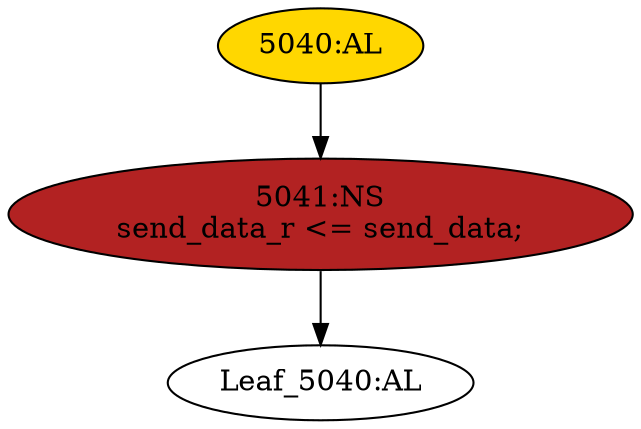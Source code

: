 strict digraph "" {
	node [label="\N"];
	"Leaf_5040:AL"	 [def_var="['send_data_r']",
		label="Leaf_5040:AL"];
	"5041:NS"	 [ast="<pyverilog.vparser.ast.NonblockingSubstitution object at 0x7f13b557d190>",
		fillcolor=firebrick,
		label="5041:NS
send_data_r <= send_data;",
		statements="[<pyverilog.vparser.ast.NonblockingSubstitution object at 0x7f13b557d190>]",
		style=filled,
		typ=NonblockingSubstitution];
	"5041:NS" -> "Leaf_5040:AL"	 [cond="[]",
		lineno=None];
	"5040:AL"	 [ast="<pyverilog.vparser.ast.Always object at 0x7f13b557d350>",
		clk_sens=True,
		fillcolor=gold,
		label="5040:AL",
		sens="['clk']",
		statements="[]",
		style=filled,
		typ=Always,
		use_var="['send_data']"];
	"5040:AL" -> "5041:NS"	 [cond="[]",
		lineno=None];
}
